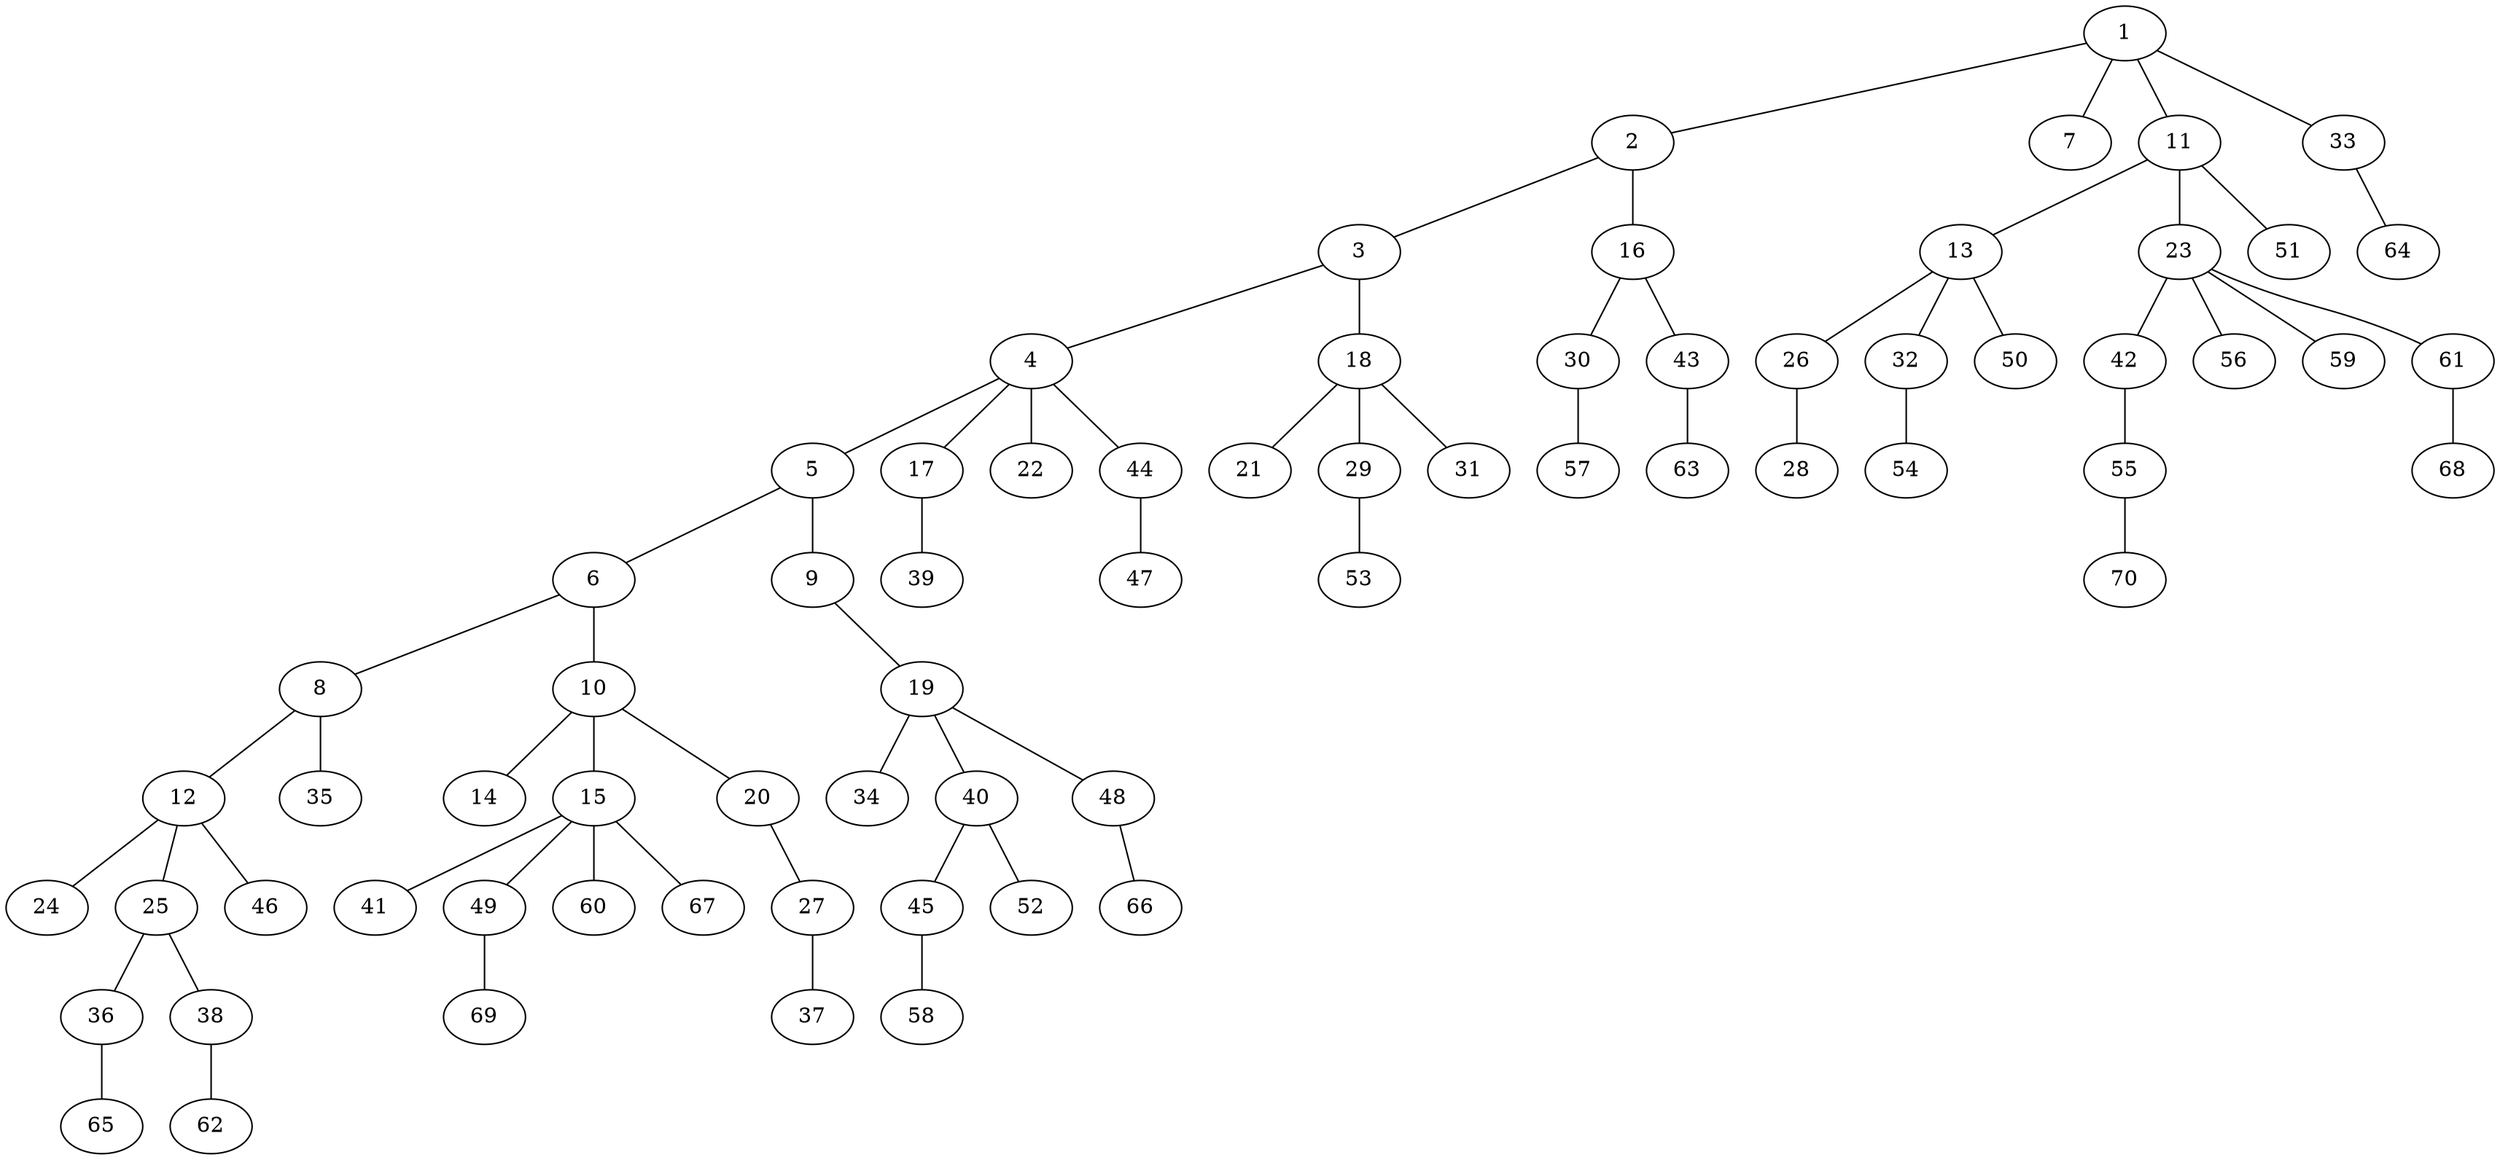 graph graphname {1--2
1--7
1--11
1--33
2--3
2--16
3--4
3--18
4--5
4--17
4--22
4--44
5--6
5--9
6--8
6--10
8--12
8--35
9--19
10--14
10--15
10--20
11--13
11--23
11--51
12--24
12--25
12--46
13--26
13--32
13--50
15--41
15--49
15--60
15--67
16--30
16--43
17--39
18--21
18--29
18--31
19--34
19--40
19--48
20--27
23--42
23--56
23--59
23--61
25--36
25--38
26--28
27--37
29--53
30--57
32--54
33--64
36--65
38--62
40--45
40--52
42--55
43--63
44--47
45--58
48--66
49--69
55--70
61--68
}